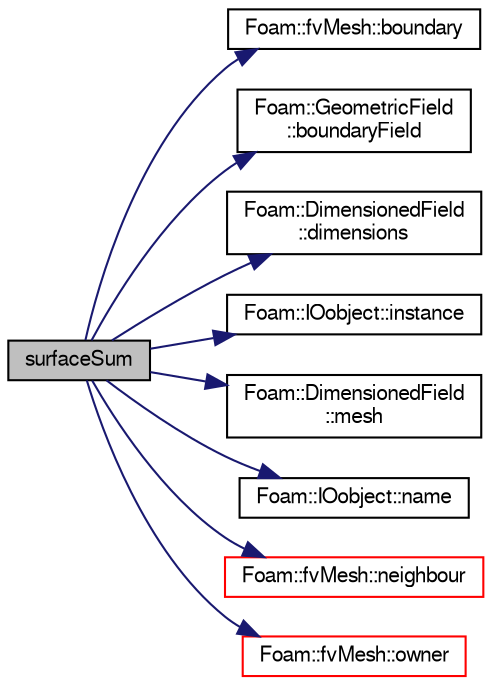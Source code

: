 digraph "surfaceSum"
{
  bgcolor="transparent";
  edge [fontname="FreeSans",fontsize="10",labelfontname="FreeSans",labelfontsize="10"];
  node [fontname="FreeSans",fontsize="10",shape=record];
  rankdir="LR";
  Node25887 [label="surfaceSum",height=0.2,width=0.4,color="black", fillcolor="grey75", style="filled", fontcolor="black"];
  Node25887 -> Node25888 [color="midnightblue",fontsize="10",style="solid",fontname="FreeSans"];
  Node25888 [label="Foam::fvMesh::boundary",height=0.2,width=0.4,color="black",URL="$a22766.html#a1fc8b179063cf5d6805da64ff1975126",tooltip="Return reference to boundary mesh. "];
  Node25887 -> Node25889 [color="midnightblue",fontsize="10",style="solid",fontname="FreeSans"];
  Node25889 [label="Foam::GeometricField\l::boundaryField",height=0.2,width=0.4,color="black",URL="$a22434.html#a3c6c1a789b48ea0c5e8bff64f9c14f2d",tooltip="Return reference to GeometricBoundaryField. "];
  Node25887 -> Node25890 [color="midnightblue",fontsize="10",style="solid",fontname="FreeSans"];
  Node25890 [label="Foam::DimensionedField\l::dimensions",height=0.2,width=0.4,color="black",URL="$a26390.html#a66989c1e0666e0d0c93a2056ce75599e",tooltip="Return dimensions. "];
  Node25887 -> Node25891 [color="midnightblue",fontsize="10",style="solid",fontname="FreeSans"];
  Node25891 [label="Foam::IOobject::instance",height=0.2,width=0.4,color="black",URL="$a26142.html#acac6de003b420b848571b5064e50ed89"];
  Node25887 -> Node25892 [color="midnightblue",fontsize="10",style="solid",fontname="FreeSans"];
  Node25892 [label="Foam::DimensionedField\l::mesh",height=0.2,width=0.4,color="black",URL="$a26390.html#a8f1110830348a1448a14ab5e3cf47e3b",tooltip="Return mesh. "];
  Node25887 -> Node25893 [color="midnightblue",fontsize="10",style="solid",fontname="FreeSans"];
  Node25893 [label="Foam::IOobject::name",height=0.2,width=0.4,color="black",URL="$a26142.html#acc80e00a8ac919288fb55bd14cc88bf6",tooltip="Return name. "];
  Node25887 -> Node25894 [color="midnightblue",fontsize="10",style="solid",fontname="FreeSans"];
  Node25894 [label="Foam::fvMesh::neighbour",height=0.2,width=0.4,color="red",URL="$a22766.html#aab1a7f2af09b33005a527e107c7b3fad",tooltip="Internal face neighbour. "];
  Node25887 -> Node25908 [color="midnightblue",fontsize="10",style="solid",fontname="FreeSans"];
  Node25908 [label="Foam::fvMesh::owner",height=0.2,width=0.4,color="red",URL="$a22766.html#a16e7eb254c4fd2d1d7ac4d5d71f6c9f9",tooltip="Internal face owner. "];
}
